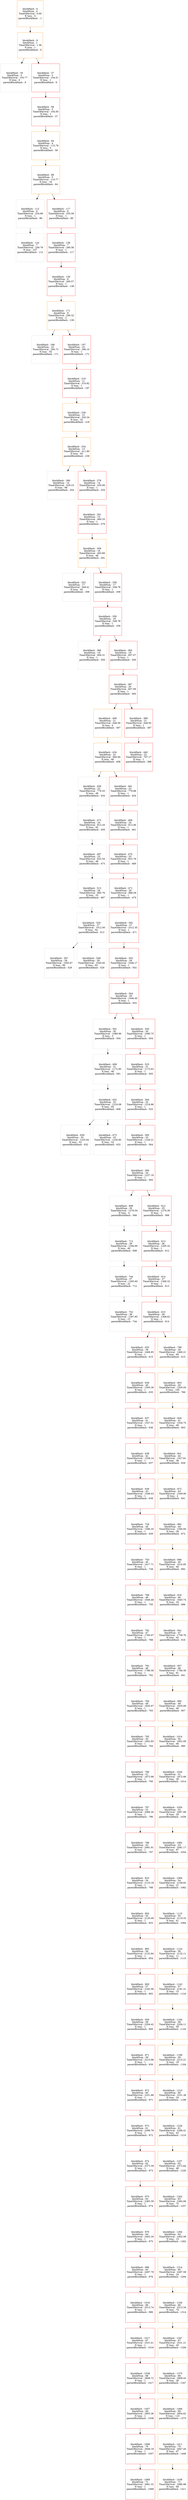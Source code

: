 strict digraph  {
"blockHash - 0\nblockNum - 0\nTimeOfArrival - 0.00\nN txns - 0\nparentBlockHash - -1" [color=darkorange, shape=square];
"blockHash - 9\nblockNum - 1\nTimeOfArrival - 1.36\nN txns - 1\nparentBlockHash - 0" [color=darkorange, shape=square];
"blockHash - 35\nblockNum - 2\nTimeOfArrival - 103.77\nN txns - 6\nparentBlockHash - 9" [color=lightgray, shape=square];
"blockHash - 37\nblockNum - 2\nTimeOfArrival - 104.51\nN txns - 1\nparentBlockHash - 9" [color=red, shape=square];
"blockHash - 58\nblockNum - 3\nTimeOfArrival - 104.50\nN txns - 1\nparentBlockHash - 37" [color=red, shape=square];
"blockHash - 64\nblockNum - 4\nTimeOfArrival - 115.78\nN txns - 5\nparentBlockHash - 58" [color=darkorange, shape=square];
"blockHash - 89\nblockNum - 5\nTimeOfArrival - 119.77\nN txns - 19\nparentBlockHash - 64" [color=darkorange, shape=square];
"blockHash - 112\nblockNum - 6\nTimeOfArrival - 254.86\nN txns - 1\nparentBlockHash - 89" [color=lightgray, shape=square];
"blockHash - 117\nblockNum - 6\nTimeOfArrival - 255.59\nN txns - 1\nparentBlockHash - 89" [color=red, shape=square];
"blockHash - 124\nblockNum - 7\nTimeOfArrival - 259.79\nN txns - 237\nparentBlockHash - 112" [color=lightgray, shape=square];
"blockHash - 138\nblockNum - 7\nTimeOfArrival - 260.56\nN txns - 1\nparentBlockHash - 117" [color=red, shape=square];
"blockHash - 139\nblockNum - 8\nTimeOfArrival - 260.57\nN txns - 1\nparentBlockHash - 138" [color=red, shape=square];
"blockHash - 171\nblockNum - 9\nTimeOfArrival - 290.32\nN txns - 2\nparentBlockHash - 139" [color=darkorange, shape=square];
"blockHash - 186\nblockNum - 10\nTimeOfArrival - 295.72\nN txns - 55\nparentBlockHash - 171" [color=lightgray, shape=square];
"blockHash - 197\nblockNum - 10\nTimeOfArrival - 296.10\nN txns - 1\nparentBlockHash - 171" [color=red, shape=square];
"blockHash - 219\nblockNum - 11\nTimeOfArrival - 310.82\nN txns - 1\nparentBlockHash - 197" [color=red, shape=square];
"blockHash - 239\nblockNum - 12\nTimeOfArrival - 343.24\nN txns - 32\nparentBlockHash - 219" [color=darkorange, shape=square];
"blockHash - 254\nblockNum - 13\nTimeOfArrival - 411.80\nN txns - 50\nparentBlockHash - 239" [color=darkorange, shape=square];
"blockHash - 280\nblockNum - 14\nTimeOfArrival - 429.23\nN txns - 96\nparentBlockHash - 254" [color=lightgray, shape=square];
"blockHash - 278\nblockNum - 14\nTimeOfArrival - 430.06\nN txns - 1\nparentBlockHash - 254" [color=red, shape=square];
"blockHash - 291\nblockNum - 15\nTimeOfArrival - 460.33\nN txns - 1\nparentBlockHash - 278" [color=red, shape=square];
"blockHash - 309\nblockNum - 16\nTimeOfArrival - 493.89\nN txns - 48\nparentBlockHash - 291" [color=darkorange, shape=square];
"blockHash - 323\nblockNum - 17\nTimeOfArrival - 549.41\nN txns - 45\nparentBlockHash - 309" [color=lightgray, shape=square];
"blockHash - 339\nblockNum - 17\nTimeOfArrival - 549.76\nN txns - 1\nparentBlockHash - 309" [color=red, shape=square];
"blockHash - 359\nblockNum - 18\nTimeOfArrival - 549.78\nN txns - 1\nparentBlockHash - 339" [color=red, shape=square];
"blockHash - 366\nblockNum - 19\nTimeOfArrival - 606.31\nN txns - 1\nparentBlockHash - 359" [color=lightgray, shape=square];
"blockHash - 360\nblockNum - 19\nTimeOfArrival - 607.07\nN txns - 1\nparentBlockHash - 359" [color=red, shape=square];
"blockHash - 387\nblockNum - 20\nTimeOfArrival - 607.09\nN txns - 1\nparentBlockHash - 360" [color=red, shape=square];
"blockHash - 408\nblockNum - 21\nTimeOfArrival - 648.56\nN txns - 4\nparentBlockHash - 387" [color=darkorange, shape=square];
"blockHash - 388\nblockNum - 21\nTimeOfArrival - 648.92\nN txns - 1\nparentBlockHash - 387" [color=red, shape=square];
"blockHash - 434\nblockNum - 22\nTimeOfArrival - 694.94\nN txns - 46\nparentBlockHash - 408" [color=darkorange, shape=square];
"blockHash - 440\nblockNum - 22\nTimeOfArrival - 707.17\nN txns - 1\nparentBlockHash - 388" [color=red, shape=square];
"blockHash - 459\nblockNum - 23\nTimeOfArrival - 779.55\nN txns - 49\nparentBlockHash - 434" [color=lightgray, shape=square];
"blockHash - 461\nblockNum - 23\nTimeOfArrival - 779.88\nN txns - 1\nparentBlockHash - 434" [color=red, shape=square];
"blockHash - 473\nblockNum - 24\nTimeOfArrival - 813.20\nN txns - 92\nparentBlockHash - 459" [color=lightgray, shape=square];
"blockHash - 469\nblockNum - 24\nTimeOfArrival - 813.46\nN txns - 1\nparentBlockHash - 461" [color=red, shape=square];
"blockHash - 497\nblockNum - 25\nTimeOfArrival - 832.54\nN txns - 48\nparentBlockHash - 473" [color=lightgray, shape=square];
"blockHash - 470\nblockNum - 25\nTimeOfArrival - 832.78\nN txns - 1\nparentBlockHash - 469" [color=red, shape=square];
"blockHash - 513\nblockNum - 26\nTimeOfArrival - 885.76\nN txns - 33\nparentBlockHash - 497" [color=lightgray, shape=square];
"blockHash - 471\nblockNum - 26\nTimeOfArrival - 886.09\nN txns - 1\nparentBlockHash - 470" [color=red, shape=square];
"blockHash - 529\nblockNum - 27\nTimeOfArrival - 1012.00\nN txns - 54\nparentBlockHash - 513" [color=lightgray, shape=square];
"blockHash - 502\nblockNum - 27\nTimeOfArrival - 1012.35\nN txns - 1\nparentBlockHash - 471" [color=red, shape=square];
"blockHash - 567\nblockNum - 28\nTimeOfArrival - 1045.67\nN txns - 80\nparentBlockHash - 529" [color=lightgray, shape=square];
"blockHash - 548\nblockNum - 28\nTimeOfArrival - 1045.82\nN txns - 93\nparentBlockHash - 529" [color=lightgray, shape=square];
"blockHash - 503\nblockNum - 28\nTimeOfArrival - 1046.17\nN txns - 1\nparentBlockHash - 502" [color=red, shape=square];
"blockHash - 504\nblockNum - 29\nTimeOfArrival - 1046.40\nN txns - 1\nparentBlockHash - 503" [color=red, shape=square];
"blockHash - 591\nblockNum - 30\nTimeOfArrival - 1089.99\nN txns - 3\nparentBlockHash - 504" [color=lightgray, shape=square];
"blockHash - 505\nblockNum - 30\nTimeOfArrival - 1090.75\nN txns - 1\nparentBlockHash - 504" [color=red, shape=square];
"blockHash - 608\nblockNum - 31\nTimeOfArrival - 1172.85\nN txns - 46\nparentBlockHash - 591" [color=lightgray, shape=square];
"blockHash - 525\nblockNum - 31\nTimeOfArrival - 1173.63\nN txns - 1\nparentBlockHash - 505" [color=red, shape=square];
"blockHash - 632\nblockNum - 32\nTimeOfArrival - 1216.08\nN txns - 65\nparentBlockHash - 608" [color=lightgray, shape=square];
"blockHash - 564\nblockNum - 32\nTimeOfArrival - 1216.86\nN txns - 1\nparentBlockHash - 525" [color=red, shape=square];
"blockHash - 659\nblockNum - 33\nTimeOfArrival - 1225.94\nN txns - 53\nparentBlockHash - 632" [color=lightgray, shape=square];
"blockHash - 673\nblockNum - 33\nTimeOfArrival - 1226.85\nN txns - 52\nparentBlockHash - 632" [color=lightgray, shape=square];
"blockHash - 565\nblockNum - 33\nTimeOfArrival - 1226.21\nN txns - 1\nparentBlockHash - 564" [color=red, shape=square];
"blockHash - 566\nblockNum - 34\nTimeOfArrival - 1227.18\nN txns - 1\nparentBlockHash - 565" [color=red, shape=square];
"blockHash - 698\nblockNum - 35\nTimeOfArrival - 1276.04\nN txns - 4\nparentBlockHash - 566" [color=lightgray, shape=square];
"blockHash - 612\nblockNum - 35\nTimeOfArrival - 1276.39\nN txns - 1\nparentBlockHash - 566" [color=red, shape=square];
"blockHash - 712\nblockNum - 36\nTimeOfArrival - 1294.90\nN txns - 40\nparentBlockHash - 698" [color=lightgray, shape=square];
"blockHash - 613\nblockNum - 36\nTimeOfArrival - 1295.32\nN txns - 1\nparentBlockHash - 612" [color=red, shape=square];
"blockHash - 744\nblockNum - 37\nTimeOfArrival - 1305.60\nN txns - 22\nparentBlockHash - 712" [color=lightgray, shape=square];
"blockHash - 614\nblockNum - 37\nTimeOfArrival - 1306.32\nN txns - 1\nparentBlockHash - 613" [color=red, shape=square];
"blockHash - 752\nblockNum - 38\nTimeOfArrival - 1367.85\nN txns - 15\nparentBlockHash - 744" [color=lightgray, shape=square];
"blockHash - 615\nblockNum - 38\nTimeOfArrival - 1368.62\nN txns - 1\nparentBlockHash - 614" [color=red, shape=square];
"blockHash - 635\nblockNum - 39\nTimeOfArrival - 1468.85\nN txns - 1\nparentBlockHash - 615" [color=red, shape=square];
"blockHash - 789\nblockNum - 39\nTimeOfArrival - 1469.21\nN txns - 60\nparentBlockHash - 615" [color=darkorange, shape=square];
"blockHash - 636\nblockNum - 40\nTimeOfArrival - 1505.39\nN txns - 1\nparentBlockHash - 635" [color=red, shape=square];
"blockHash - 803\nblockNum - 40\nTimeOfArrival - 1505.05\nN txns - 105\nparentBlockHash - 789" [color=darkorange, shape=square];
"blockHash - 637\nblockNum - 41\nTimeOfArrival - 1527.51\nN txns - 1\nparentBlockHash - 636" [color=red, shape=square];
"blockHash - 828\nblockNum - 41\nTimeOfArrival - 1526.75\nN txns - 49\nparentBlockHash - 803" [color=darkorange, shape=square];
"blockHash - 638\nblockNum - 42\nTimeOfArrival - 1528.14\nN txns - 1\nparentBlockHash - 637" [color=red, shape=square];
"blockHash - 841\nblockNum - 42\nTimeOfArrival - 1527.81\nN txns - 36\nparentBlockHash - 828" [color=darkorange, shape=square];
"blockHash - 639\nblockNum - 43\nTimeOfArrival - 1549.43\nN txns - 1\nparentBlockHash - 638" [color=red, shape=square];
"blockHash - 872\nblockNum - 43\nTimeOfArrival - 1549.06\nN txns - 2\nparentBlockHash - 841" [color=darkorange, shape=square];
"blockHash - 728\nblockNum - 44\nTimeOfArrival - 1596.35\nN txns - 1\nparentBlockHash - 639" [color=red, shape=square];
"blockHash - 892\nblockNum - 44\nTimeOfArrival - 1595.60\nN txns - 28\nparentBlockHash - 872" [color=darkorange, shape=square];
"blockHash - 750\nblockNum - 45\nTimeOfArrival - 1617.71\nN txns - 1\nparentBlockHash - 728" [color=red, shape=square];
"blockHash - 896\nblockNum - 45\nTimeOfArrival - 1616.95\nN txns - 46\nparentBlockHash - 892" [color=darkorange, shape=square];
"blockHash - 788\nblockNum - 46\nTimeOfArrival - 1646.48\nN txns - 1\nparentBlockHash - 750" [color=red, shape=square];
"blockHash - 916\nblockNum - 46\nTimeOfArrival - 1645.74\nN txns - 24\nparentBlockHash - 896" [color=darkorange, shape=square];
"blockHash - 792\nblockNum - 47\nTimeOfArrival - 1760.07\nN txns - 1\nparentBlockHash - 788" [color=red, shape=square];
"blockHash - 941\nblockNum - 47\nTimeOfArrival - 1759.76\nN txns - 42\nparentBlockHash - 916" [color=darkorange, shape=square];
"blockHash - 793\nblockNum - 48\nTimeOfArrival - 1786.58\nN txns - 1\nparentBlockHash - 792" [color=red, shape=square];
"blockHash - 957\nblockNum - 48\nTimeOfArrival - 1786.39\nN txns - 81\nparentBlockHash - 941" [color=darkorange, shape=square];
"blockHash - 794\nblockNum - 49\nTimeOfArrival - 1835.97\nN txns - 1\nparentBlockHash - 793" [color=red, shape=square];
"blockHash - 985\nblockNum - 49\nTimeOfArrival - 1835.69\nN txns - 40\nparentBlockHash - 957" [color=darkorange, shape=square];
"blockHash - 795\nblockNum - 50\nTimeOfArrival - 1852.85\nN txns - 1\nparentBlockHash - 794" [color=red, shape=square];
"blockHash - 1014\nblockNum - 50\nTimeOfArrival - 1852.09\nN txns - 46\nparentBlockHash - 985" [color=darkorange, shape=square];
"blockHash - 796\nblockNum - 51\nTimeOfArrival - 1872.98\nN txns - 1\nparentBlockHash - 795" [color=red, shape=square];
"blockHash - 1026\nblockNum - 51\nTimeOfArrival - 1872.66\nN txns - 29\nparentBlockHash - 1014" [color=darkorange, shape=square];
"blockHash - 797\nblockNum - 52\nTimeOfArrival - 2068.30\nN txns - 1\nparentBlockHash - 796" [color=red, shape=square];
"blockHash - 1054\nblockNum - 52\nTimeOfArrival - 2067.99\nN txns - 29\nparentBlockHash - 1026" [color=darkorange, shape=square];
"blockHash - 798\nblockNum - 53\nTimeOfArrival - 2081.91\nN txns - 1\nparentBlockHash - 797" [color=red, shape=square];
"blockHash - 1082\nblockNum - 53\nTimeOfArrival - 2081.17\nN txns - 97\nparentBlockHash - 1054" [color=darkorange, shape=square];
"blockHash - 833\nblockNum - 54\nTimeOfArrival - 2110.18\nN txns - 1\nparentBlockHash - 798" [color=red, shape=square];
"blockHash - 1094\nblockNum - 54\nTimeOfArrival - 2109.83\nN txns - 21\nparentBlockHash - 1082" [color=darkorange, shape=square];
"blockHash - 854\nblockNum - 55\nTimeOfArrival - 2120.09\nN txns - 1\nparentBlockHash - 833" [color=red, shape=square];
"blockHash - 1115\nblockNum - 55\nTimeOfArrival - 2119.33\nN txns - 41\nparentBlockHash - 1094" [color=darkorange, shape=square];
"blockHash - 893\nblockNum - 56\nTimeOfArrival - 2132.84\nN txns - 1\nparentBlockHash - 854" [color=red, shape=square];
"blockHash - 1124\nblockNum - 56\nTimeOfArrival - 2132.11\nN txns - 11\nparentBlockHash - 1115" [color=darkorange, shape=square];
"blockHash - 900\nblockNum - 57\nTimeOfArrival - 2182.06\nN txns - 1\nparentBlockHash - 893" [color=red, shape=square];
"blockHash - 1143\nblockNum - 57\nTimeOfArrival - 2181.31\nN txns - 15\nparentBlockHash - 1124" [color=darkorange, shape=square];
"blockHash - 939\nblockNum - 58\nTimeOfArrival - 2204.42\nN txns - 1\nparentBlockHash - 900" [color=red, shape=square];
"blockHash - 1164\nblockNum - 58\nTimeOfArrival - 2204.11\nN txns - 59\nparentBlockHash - 1143" [color=darkorange, shape=square];
"blockHash - 971\nblockNum - 59\nTimeOfArrival - 2215.98\nN txns - 1\nparentBlockHash - 939" [color=red, shape=square];
"blockHash - 1199\nblockNum - 59\nTimeOfArrival - 2215.21\nN txns - 19\nparentBlockHash - 1164" [color=darkorange, shape=square];
"blockHash - 972\nblockNum - 60\nTimeOfArrival - 2251.88\nN txns - 1\nparentBlockHash - 971" [color=red, shape=square];
"blockHash - 1210\nblockNum - 60\nTimeOfArrival - 2251.38\nN txns - 24\nparentBlockHash - 1199" [color=darkorange, shape=square];
"blockHash - 973\nblockNum - 61\nTimeOfArrival - 2296.78\nN txns - 1\nparentBlockHash - 972" [color=red, shape=square];
"blockHash - 1226\nblockNum - 61\nTimeOfArrival - 2296.41\nN txns - 43\nparentBlockHash - 1210" [color=darkorange, shape=square];
"blockHash - 974\nblockNum - 62\nTimeOfArrival - 2373.39\nN txns - 1\nparentBlockHash - 973" [color=red, shape=square];
"blockHash - 1257\nblockNum - 62\nTimeOfArrival - 2372.64\nN txns - 48\nparentBlockHash - 1226" [color=darkorange, shape=square];
"blockHash - 975\nblockNum - 63\nTimeOfArrival - 2383.39\nN txns - 1\nparentBlockHash - 974" [color=red, shape=square];
"blockHash - 1262\nblockNum - 63\nTimeOfArrival - 2382.66\nN txns - 72\nparentBlockHash - 1257" [color=darkorange, shape=square];
"blockHash - 976\nblockNum - 64\nTimeOfArrival - 2402.29\nN txns - 1\nparentBlockHash - 975" [color=red, shape=square];
"blockHash - 1294\nblockNum - 64\nTimeOfArrival - 2402.08\nN txns - 15\nparentBlockHash - 1262" [color=darkorange, shape=square];
"blockHash - 996\nblockNum - 65\nTimeOfArrival - 2497.79\nN txns - 1\nparentBlockHash - 976" [color=red, shape=square];
"blockHash - 1314\nblockNum - 65\nTimeOfArrival - 2497.58\nN txns - 24\nparentBlockHash - 1294" [color=darkorange, shape=square];
"blockHash - 1016\nblockNum - 66\nTimeOfArrival - 2513.74\nN txns - 1\nparentBlockHash - 996" [color=red, shape=square];
"blockHash - 1326\nblockNum - 66\nTimeOfArrival - 2513.34\nN txns - 74\nparentBlockHash - 1314" [color=darkorange, shape=square];
"blockHash - 1017\nblockNum - 67\nTimeOfArrival - 2531.61\nN txns - 1\nparentBlockHash - 1016" [color=red, shape=square];
"blockHash - 1347\nblockNum - 67\nTimeOfArrival - 2531.21\nN txns - 20\nparentBlockHash - 1326" [color=darkorange, shape=square];
"blockHash - 1038\nblockNum - 68\nTimeOfArrival - 2809.72\nN txns - 1\nparentBlockHash - 1017" [color=red, shape=square];
"blockHash - 1375\nblockNum - 68\nTimeOfArrival - 2809.43\nN txns - 26\nparentBlockHash - 1347" [color=darkorange, shape=square];
"blockHash - 1057\nblockNum - 69\nTimeOfArrival - 2855.36\nN txns - 1\nparentBlockHash - 1038" [color=red, shape=square];
"blockHash - 1406\nblockNum - 69\nTimeOfArrival - 2854.62\nN txns - 110\nparentBlockHash - 1375" [color=darkorange, shape=square];
"blockHash - 1068\nblockNum - 70\nTimeOfArrival - 2948.18\nN txns - 1\nparentBlockHash - 1057" [color=red, shape=square];
"blockHash - 1411\nblockNum - 70\nTimeOfArrival - 2947.45\nN txns - 47\nparentBlockHash - 1406" [color=darkorange, shape=square];
"blockHash - 1069\nblockNum - 71\nTimeOfArrival - 2981.32\nN txns - 1\nparentBlockHash - 1068" [color=red, shape=square];
"blockHash - 1438\nblockNum - 71\nTimeOfArrival - 2980.98\nN txns - 68\nparentBlockHash - 1411" [color=darkorange, shape=square];
"blockHash - 0\nblockNum - 0\nTimeOfArrival - 0.00\nN txns - 0\nparentBlockHash - -1" -> "blockHash - 9\nblockNum - 1\nTimeOfArrival - 1.36\nN txns - 1\nparentBlockHash - 0";
"blockHash - 9\nblockNum - 1\nTimeOfArrival - 1.36\nN txns - 1\nparentBlockHash - 0" -> "blockHash - 35\nblockNum - 2\nTimeOfArrival - 103.77\nN txns - 6\nparentBlockHash - 9";
"blockHash - 9\nblockNum - 1\nTimeOfArrival - 1.36\nN txns - 1\nparentBlockHash - 0" -> "blockHash - 37\nblockNum - 2\nTimeOfArrival - 104.51\nN txns - 1\nparentBlockHash - 9";
"blockHash - 37\nblockNum - 2\nTimeOfArrival - 104.51\nN txns - 1\nparentBlockHash - 9" -> "blockHash - 58\nblockNum - 3\nTimeOfArrival - 104.50\nN txns - 1\nparentBlockHash - 37";
"blockHash - 58\nblockNum - 3\nTimeOfArrival - 104.50\nN txns - 1\nparentBlockHash - 37" -> "blockHash - 64\nblockNum - 4\nTimeOfArrival - 115.78\nN txns - 5\nparentBlockHash - 58";
"blockHash - 64\nblockNum - 4\nTimeOfArrival - 115.78\nN txns - 5\nparentBlockHash - 58" -> "blockHash - 89\nblockNum - 5\nTimeOfArrival - 119.77\nN txns - 19\nparentBlockHash - 64";
"blockHash - 89\nblockNum - 5\nTimeOfArrival - 119.77\nN txns - 19\nparentBlockHash - 64" -> "blockHash - 112\nblockNum - 6\nTimeOfArrival - 254.86\nN txns - 1\nparentBlockHash - 89";
"blockHash - 89\nblockNum - 5\nTimeOfArrival - 119.77\nN txns - 19\nparentBlockHash - 64" -> "blockHash - 117\nblockNum - 6\nTimeOfArrival - 255.59\nN txns - 1\nparentBlockHash - 89";
"blockHash - 112\nblockNum - 6\nTimeOfArrival - 254.86\nN txns - 1\nparentBlockHash - 89" -> "blockHash - 124\nblockNum - 7\nTimeOfArrival - 259.79\nN txns - 237\nparentBlockHash - 112";
"blockHash - 117\nblockNum - 6\nTimeOfArrival - 255.59\nN txns - 1\nparentBlockHash - 89" -> "blockHash - 138\nblockNum - 7\nTimeOfArrival - 260.56\nN txns - 1\nparentBlockHash - 117";
"blockHash - 138\nblockNum - 7\nTimeOfArrival - 260.56\nN txns - 1\nparentBlockHash - 117" -> "blockHash - 139\nblockNum - 8\nTimeOfArrival - 260.57\nN txns - 1\nparentBlockHash - 138";
"blockHash - 139\nblockNum - 8\nTimeOfArrival - 260.57\nN txns - 1\nparentBlockHash - 138" -> "blockHash - 171\nblockNum - 9\nTimeOfArrival - 290.32\nN txns - 2\nparentBlockHash - 139";
"blockHash - 171\nblockNum - 9\nTimeOfArrival - 290.32\nN txns - 2\nparentBlockHash - 139" -> "blockHash - 186\nblockNum - 10\nTimeOfArrival - 295.72\nN txns - 55\nparentBlockHash - 171";
"blockHash - 171\nblockNum - 9\nTimeOfArrival - 290.32\nN txns - 2\nparentBlockHash - 139" -> "blockHash - 197\nblockNum - 10\nTimeOfArrival - 296.10\nN txns - 1\nparentBlockHash - 171";
"blockHash - 197\nblockNum - 10\nTimeOfArrival - 296.10\nN txns - 1\nparentBlockHash - 171" -> "blockHash - 219\nblockNum - 11\nTimeOfArrival - 310.82\nN txns - 1\nparentBlockHash - 197";
"blockHash - 219\nblockNum - 11\nTimeOfArrival - 310.82\nN txns - 1\nparentBlockHash - 197" -> "blockHash - 239\nblockNum - 12\nTimeOfArrival - 343.24\nN txns - 32\nparentBlockHash - 219";
"blockHash - 239\nblockNum - 12\nTimeOfArrival - 343.24\nN txns - 32\nparentBlockHash - 219" -> "blockHash - 254\nblockNum - 13\nTimeOfArrival - 411.80\nN txns - 50\nparentBlockHash - 239";
"blockHash - 254\nblockNum - 13\nTimeOfArrival - 411.80\nN txns - 50\nparentBlockHash - 239" -> "blockHash - 280\nblockNum - 14\nTimeOfArrival - 429.23\nN txns - 96\nparentBlockHash - 254";
"blockHash - 254\nblockNum - 13\nTimeOfArrival - 411.80\nN txns - 50\nparentBlockHash - 239" -> "blockHash - 278\nblockNum - 14\nTimeOfArrival - 430.06\nN txns - 1\nparentBlockHash - 254";
"blockHash - 278\nblockNum - 14\nTimeOfArrival - 430.06\nN txns - 1\nparentBlockHash - 254" -> "blockHash - 291\nblockNum - 15\nTimeOfArrival - 460.33\nN txns - 1\nparentBlockHash - 278";
"blockHash - 291\nblockNum - 15\nTimeOfArrival - 460.33\nN txns - 1\nparentBlockHash - 278" -> "blockHash - 309\nblockNum - 16\nTimeOfArrival - 493.89\nN txns - 48\nparentBlockHash - 291";
"blockHash - 309\nblockNum - 16\nTimeOfArrival - 493.89\nN txns - 48\nparentBlockHash - 291" -> "blockHash - 323\nblockNum - 17\nTimeOfArrival - 549.41\nN txns - 45\nparentBlockHash - 309";
"blockHash - 309\nblockNum - 16\nTimeOfArrival - 493.89\nN txns - 48\nparentBlockHash - 291" -> "blockHash - 339\nblockNum - 17\nTimeOfArrival - 549.76\nN txns - 1\nparentBlockHash - 309";
"blockHash - 339\nblockNum - 17\nTimeOfArrival - 549.76\nN txns - 1\nparentBlockHash - 309" -> "blockHash - 359\nblockNum - 18\nTimeOfArrival - 549.78\nN txns - 1\nparentBlockHash - 339";
"blockHash - 359\nblockNum - 18\nTimeOfArrival - 549.78\nN txns - 1\nparentBlockHash - 339" -> "blockHash - 366\nblockNum - 19\nTimeOfArrival - 606.31\nN txns - 1\nparentBlockHash - 359";
"blockHash - 359\nblockNum - 18\nTimeOfArrival - 549.78\nN txns - 1\nparentBlockHash - 339" -> "blockHash - 360\nblockNum - 19\nTimeOfArrival - 607.07\nN txns - 1\nparentBlockHash - 359";
"blockHash - 360\nblockNum - 19\nTimeOfArrival - 607.07\nN txns - 1\nparentBlockHash - 359" -> "blockHash - 387\nblockNum - 20\nTimeOfArrival - 607.09\nN txns - 1\nparentBlockHash - 360";
"blockHash - 387\nblockNum - 20\nTimeOfArrival - 607.09\nN txns - 1\nparentBlockHash - 360" -> "blockHash - 408\nblockNum - 21\nTimeOfArrival - 648.56\nN txns - 4\nparentBlockHash - 387";
"blockHash - 387\nblockNum - 20\nTimeOfArrival - 607.09\nN txns - 1\nparentBlockHash - 360" -> "blockHash - 388\nblockNum - 21\nTimeOfArrival - 648.92\nN txns - 1\nparentBlockHash - 387";
"blockHash - 408\nblockNum - 21\nTimeOfArrival - 648.56\nN txns - 4\nparentBlockHash - 387" -> "blockHash - 434\nblockNum - 22\nTimeOfArrival - 694.94\nN txns - 46\nparentBlockHash - 408";
"blockHash - 388\nblockNum - 21\nTimeOfArrival - 648.92\nN txns - 1\nparentBlockHash - 387" -> "blockHash - 440\nblockNum - 22\nTimeOfArrival - 707.17\nN txns - 1\nparentBlockHash - 388";
"blockHash - 434\nblockNum - 22\nTimeOfArrival - 694.94\nN txns - 46\nparentBlockHash - 408" -> "blockHash - 459\nblockNum - 23\nTimeOfArrival - 779.55\nN txns - 49\nparentBlockHash - 434";
"blockHash - 434\nblockNum - 22\nTimeOfArrival - 694.94\nN txns - 46\nparentBlockHash - 408" -> "blockHash - 461\nblockNum - 23\nTimeOfArrival - 779.88\nN txns - 1\nparentBlockHash - 434";
"blockHash - 459\nblockNum - 23\nTimeOfArrival - 779.55\nN txns - 49\nparentBlockHash - 434" -> "blockHash - 473\nblockNum - 24\nTimeOfArrival - 813.20\nN txns - 92\nparentBlockHash - 459";
"blockHash - 461\nblockNum - 23\nTimeOfArrival - 779.88\nN txns - 1\nparentBlockHash - 434" -> "blockHash - 469\nblockNum - 24\nTimeOfArrival - 813.46\nN txns - 1\nparentBlockHash - 461";
"blockHash - 473\nblockNum - 24\nTimeOfArrival - 813.20\nN txns - 92\nparentBlockHash - 459" -> "blockHash - 497\nblockNum - 25\nTimeOfArrival - 832.54\nN txns - 48\nparentBlockHash - 473";
"blockHash - 469\nblockNum - 24\nTimeOfArrival - 813.46\nN txns - 1\nparentBlockHash - 461" -> "blockHash - 470\nblockNum - 25\nTimeOfArrival - 832.78\nN txns - 1\nparentBlockHash - 469";
"blockHash - 497\nblockNum - 25\nTimeOfArrival - 832.54\nN txns - 48\nparentBlockHash - 473" -> "blockHash - 513\nblockNum - 26\nTimeOfArrival - 885.76\nN txns - 33\nparentBlockHash - 497";
"blockHash - 470\nblockNum - 25\nTimeOfArrival - 832.78\nN txns - 1\nparentBlockHash - 469" -> "blockHash - 471\nblockNum - 26\nTimeOfArrival - 886.09\nN txns - 1\nparentBlockHash - 470";
"blockHash - 513\nblockNum - 26\nTimeOfArrival - 885.76\nN txns - 33\nparentBlockHash - 497" -> "blockHash - 529\nblockNum - 27\nTimeOfArrival - 1012.00\nN txns - 54\nparentBlockHash - 513";
"blockHash - 471\nblockNum - 26\nTimeOfArrival - 886.09\nN txns - 1\nparentBlockHash - 470" -> "blockHash - 502\nblockNum - 27\nTimeOfArrival - 1012.35\nN txns - 1\nparentBlockHash - 471";
"blockHash - 529\nblockNum - 27\nTimeOfArrival - 1012.00\nN txns - 54\nparentBlockHash - 513" -> "blockHash - 567\nblockNum - 28\nTimeOfArrival - 1045.67\nN txns - 80\nparentBlockHash - 529";
"blockHash - 529\nblockNum - 27\nTimeOfArrival - 1012.00\nN txns - 54\nparentBlockHash - 513" -> "blockHash - 548\nblockNum - 28\nTimeOfArrival - 1045.82\nN txns - 93\nparentBlockHash - 529";
"blockHash - 502\nblockNum - 27\nTimeOfArrival - 1012.35\nN txns - 1\nparentBlockHash - 471" -> "blockHash - 503\nblockNum - 28\nTimeOfArrival - 1046.17\nN txns - 1\nparentBlockHash - 502";
"blockHash - 503\nblockNum - 28\nTimeOfArrival - 1046.17\nN txns - 1\nparentBlockHash - 502" -> "blockHash - 504\nblockNum - 29\nTimeOfArrival - 1046.40\nN txns - 1\nparentBlockHash - 503";
"blockHash - 504\nblockNum - 29\nTimeOfArrival - 1046.40\nN txns - 1\nparentBlockHash - 503" -> "blockHash - 591\nblockNum - 30\nTimeOfArrival - 1089.99\nN txns - 3\nparentBlockHash - 504";
"blockHash - 504\nblockNum - 29\nTimeOfArrival - 1046.40\nN txns - 1\nparentBlockHash - 503" -> "blockHash - 505\nblockNum - 30\nTimeOfArrival - 1090.75\nN txns - 1\nparentBlockHash - 504";
"blockHash - 591\nblockNum - 30\nTimeOfArrival - 1089.99\nN txns - 3\nparentBlockHash - 504" -> "blockHash - 608\nblockNum - 31\nTimeOfArrival - 1172.85\nN txns - 46\nparentBlockHash - 591";
"blockHash - 505\nblockNum - 30\nTimeOfArrival - 1090.75\nN txns - 1\nparentBlockHash - 504" -> "blockHash - 525\nblockNum - 31\nTimeOfArrival - 1173.63\nN txns - 1\nparentBlockHash - 505";
"blockHash - 608\nblockNum - 31\nTimeOfArrival - 1172.85\nN txns - 46\nparentBlockHash - 591" -> "blockHash - 632\nblockNum - 32\nTimeOfArrival - 1216.08\nN txns - 65\nparentBlockHash - 608";
"blockHash - 525\nblockNum - 31\nTimeOfArrival - 1173.63\nN txns - 1\nparentBlockHash - 505" -> "blockHash - 564\nblockNum - 32\nTimeOfArrival - 1216.86\nN txns - 1\nparentBlockHash - 525";
"blockHash - 632\nblockNum - 32\nTimeOfArrival - 1216.08\nN txns - 65\nparentBlockHash - 608" -> "blockHash - 659\nblockNum - 33\nTimeOfArrival - 1225.94\nN txns - 53\nparentBlockHash - 632";
"blockHash - 632\nblockNum - 32\nTimeOfArrival - 1216.08\nN txns - 65\nparentBlockHash - 608" -> "blockHash - 673\nblockNum - 33\nTimeOfArrival - 1226.85\nN txns - 52\nparentBlockHash - 632";
"blockHash - 564\nblockNum - 32\nTimeOfArrival - 1216.86\nN txns - 1\nparentBlockHash - 525" -> "blockHash - 565\nblockNum - 33\nTimeOfArrival - 1226.21\nN txns - 1\nparentBlockHash - 564";
"blockHash - 565\nblockNum - 33\nTimeOfArrival - 1226.21\nN txns - 1\nparentBlockHash - 564" -> "blockHash - 566\nblockNum - 34\nTimeOfArrival - 1227.18\nN txns - 1\nparentBlockHash - 565";
"blockHash - 566\nblockNum - 34\nTimeOfArrival - 1227.18\nN txns - 1\nparentBlockHash - 565" -> "blockHash - 698\nblockNum - 35\nTimeOfArrival - 1276.04\nN txns - 4\nparentBlockHash - 566";
"blockHash - 566\nblockNum - 34\nTimeOfArrival - 1227.18\nN txns - 1\nparentBlockHash - 565" -> "blockHash - 612\nblockNum - 35\nTimeOfArrival - 1276.39\nN txns - 1\nparentBlockHash - 566";
"blockHash - 698\nblockNum - 35\nTimeOfArrival - 1276.04\nN txns - 4\nparentBlockHash - 566" -> "blockHash - 712\nblockNum - 36\nTimeOfArrival - 1294.90\nN txns - 40\nparentBlockHash - 698";
"blockHash - 612\nblockNum - 35\nTimeOfArrival - 1276.39\nN txns - 1\nparentBlockHash - 566" -> "blockHash - 613\nblockNum - 36\nTimeOfArrival - 1295.32\nN txns - 1\nparentBlockHash - 612";
"blockHash - 712\nblockNum - 36\nTimeOfArrival - 1294.90\nN txns - 40\nparentBlockHash - 698" -> "blockHash - 744\nblockNum - 37\nTimeOfArrival - 1305.60\nN txns - 22\nparentBlockHash - 712";
"blockHash - 613\nblockNum - 36\nTimeOfArrival - 1295.32\nN txns - 1\nparentBlockHash - 612" -> "blockHash - 614\nblockNum - 37\nTimeOfArrival - 1306.32\nN txns - 1\nparentBlockHash - 613";
"blockHash - 744\nblockNum - 37\nTimeOfArrival - 1305.60\nN txns - 22\nparentBlockHash - 712" -> "blockHash - 752\nblockNum - 38\nTimeOfArrival - 1367.85\nN txns - 15\nparentBlockHash - 744";
"blockHash - 614\nblockNum - 37\nTimeOfArrival - 1306.32\nN txns - 1\nparentBlockHash - 613" -> "blockHash - 615\nblockNum - 38\nTimeOfArrival - 1368.62\nN txns - 1\nparentBlockHash - 614";
"blockHash - 615\nblockNum - 38\nTimeOfArrival - 1368.62\nN txns - 1\nparentBlockHash - 614" -> "blockHash - 635\nblockNum - 39\nTimeOfArrival - 1468.85\nN txns - 1\nparentBlockHash - 615";
"blockHash - 615\nblockNum - 38\nTimeOfArrival - 1368.62\nN txns - 1\nparentBlockHash - 614" -> "blockHash - 789\nblockNum - 39\nTimeOfArrival - 1469.21\nN txns - 60\nparentBlockHash - 615";
"blockHash - 635\nblockNum - 39\nTimeOfArrival - 1468.85\nN txns - 1\nparentBlockHash - 615" -> "blockHash - 636\nblockNum - 40\nTimeOfArrival - 1505.39\nN txns - 1\nparentBlockHash - 635";
"blockHash - 789\nblockNum - 39\nTimeOfArrival - 1469.21\nN txns - 60\nparentBlockHash - 615" -> "blockHash - 803\nblockNum - 40\nTimeOfArrival - 1505.05\nN txns - 105\nparentBlockHash - 789";
"blockHash - 636\nblockNum - 40\nTimeOfArrival - 1505.39\nN txns - 1\nparentBlockHash - 635" -> "blockHash - 637\nblockNum - 41\nTimeOfArrival - 1527.51\nN txns - 1\nparentBlockHash - 636";
"blockHash - 803\nblockNum - 40\nTimeOfArrival - 1505.05\nN txns - 105\nparentBlockHash - 789" -> "blockHash - 828\nblockNum - 41\nTimeOfArrival - 1526.75\nN txns - 49\nparentBlockHash - 803";
"blockHash - 637\nblockNum - 41\nTimeOfArrival - 1527.51\nN txns - 1\nparentBlockHash - 636" -> "blockHash - 638\nblockNum - 42\nTimeOfArrival - 1528.14\nN txns - 1\nparentBlockHash - 637";
"blockHash - 828\nblockNum - 41\nTimeOfArrival - 1526.75\nN txns - 49\nparentBlockHash - 803" -> "blockHash - 841\nblockNum - 42\nTimeOfArrival - 1527.81\nN txns - 36\nparentBlockHash - 828";
"blockHash - 638\nblockNum - 42\nTimeOfArrival - 1528.14\nN txns - 1\nparentBlockHash - 637" -> "blockHash - 639\nblockNum - 43\nTimeOfArrival - 1549.43\nN txns - 1\nparentBlockHash - 638";
"blockHash - 841\nblockNum - 42\nTimeOfArrival - 1527.81\nN txns - 36\nparentBlockHash - 828" -> "blockHash - 872\nblockNum - 43\nTimeOfArrival - 1549.06\nN txns - 2\nparentBlockHash - 841";
"blockHash - 639\nblockNum - 43\nTimeOfArrival - 1549.43\nN txns - 1\nparentBlockHash - 638" -> "blockHash - 728\nblockNum - 44\nTimeOfArrival - 1596.35\nN txns - 1\nparentBlockHash - 639";
"blockHash - 872\nblockNum - 43\nTimeOfArrival - 1549.06\nN txns - 2\nparentBlockHash - 841" -> "blockHash - 892\nblockNum - 44\nTimeOfArrival - 1595.60\nN txns - 28\nparentBlockHash - 872";
"blockHash - 728\nblockNum - 44\nTimeOfArrival - 1596.35\nN txns - 1\nparentBlockHash - 639" -> "blockHash - 750\nblockNum - 45\nTimeOfArrival - 1617.71\nN txns - 1\nparentBlockHash - 728";
"blockHash - 892\nblockNum - 44\nTimeOfArrival - 1595.60\nN txns - 28\nparentBlockHash - 872" -> "blockHash - 896\nblockNum - 45\nTimeOfArrival - 1616.95\nN txns - 46\nparentBlockHash - 892";
"blockHash - 750\nblockNum - 45\nTimeOfArrival - 1617.71\nN txns - 1\nparentBlockHash - 728" -> "blockHash - 788\nblockNum - 46\nTimeOfArrival - 1646.48\nN txns - 1\nparentBlockHash - 750";
"blockHash - 896\nblockNum - 45\nTimeOfArrival - 1616.95\nN txns - 46\nparentBlockHash - 892" -> "blockHash - 916\nblockNum - 46\nTimeOfArrival - 1645.74\nN txns - 24\nparentBlockHash - 896";
"blockHash - 788\nblockNum - 46\nTimeOfArrival - 1646.48\nN txns - 1\nparentBlockHash - 750" -> "blockHash - 792\nblockNum - 47\nTimeOfArrival - 1760.07\nN txns - 1\nparentBlockHash - 788";
"blockHash - 916\nblockNum - 46\nTimeOfArrival - 1645.74\nN txns - 24\nparentBlockHash - 896" -> "blockHash - 941\nblockNum - 47\nTimeOfArrival - 1759.76\nN txns - 42\nparentBlockHash - 916";
"blockHash - 792\nblockNum - 47\nTimeOfArrival - 1760.07\nN txns - 1\nparentBlockHash - 788" -> "blockHash - 793\nblockNum - 48\nTimeOfArrival - 1786.58\nN txns - 1\nparentBlockHash - 792";
"blockHash - 941\nblockNum - 47\nTimeOfArrival - 1759.76\nN txns - 42\nparentBlockHash - 916" -> "blockHash - 957\nblockNum - 48\nTimeOfArrival - 1786.39\nN txns - 81\nparentBlockHash - 941";
"blockHash - 793\nblockNum - 48\nTimeOfArrival - 1786.58\nN txns - 1\nparentBlockHash - 792" -> "blockHash - 794\nblockNum - 49\nTimeOfArrival - 1835.97\nN txns - 1\nparentBlockHash - 793";
"blockHash - 957\nblockNum - 48\nTimeOfArrival - 1786.39\nN txns - 81\nparentBlockHash - 941" -> "blockHash - 985\nblockNum - 49\nTimeOfArrival - 1835.69\nN txns - 40\nparentBlockHash - 957";
"blockHash - 794\nblockNum - 49\nTimeOfArrival - 1835.97\nN txns - 1\nparentBlockHash - 793" -> "blockHash - 795\nblockNum - 50\nTimeOfArrival - 1852.85\nN txns - 1\nparentBlockHash - 794";
"blockHash - 985\nblockNum - 49\nTimeOfArrival - 1835.69\nN txns - 40\nparentBlockHash - 957" -> "blockHash - 1014\nblockNum - 50\nTimeOfArrival - 1852.09\nN txns - 46\nparentBlockHash - 985";
"blockHash - 795\nblockNum - 50\nTimeOfArrival - 1852.85\nN txns - 1\nparentBlockHash - 794" -> "blockHash - 796\nblockNum - 51\nTimeOfArrival - 1872.98\nN txns - 1\nparentBlockHash - 795";
"blockHash - 1014\nblockNum - 50\nTimeOfArrival - 1852.09\nN txns - 46\nparentBlockHash - 985" -> "blockHash - 1026\nblockNum - 51\nTimeOfArrival - 1872.66\nN txns - 29\nparentBlockHash - 1014";
"blockHash - 796\nblockNum - 51\nTimeOfArrival - 1872.98\nN txns - 1\nparentBlockHash - 795" -> "blockHash - 797\nblockNum - 52\nTimeOfArrival - 2068.30\nN txns - 1\nparentBlockHash - 796";
"blockHash - 1026\nblockNum - 51\nTimeOfArrival - 1872.66\nN txns - 29\nparentBlockHash - 1014" -> "blockHash - 1054\nblockNum - 52\nTimeOfArrival - 2067.99\nN txns - 29\nparentBlockHash - 1026";
"blockHash - 797\nblockNum - 52\nTimeOfArrival - 2068.30\nN txns - 1\nparentBlockHash - 796" -> "blockHash - 798\nblockNum - 53\nTimeOfArrival - 2081.91\nN txns - 1\nparentBlockHash - 797";
"blockHash - 1054\nblockNum - 52\nTimeOfArrival - 2067.99\nN txns - 29\nparentBlockHash - 1026" -> "blockHash - 1082\nblockNum - 53\nTimeOfArrival - 2081.17\nN txns - 97\nparentBlockHash - 1054";
"blockHash - 798\nblockNum - 53\nTimeOfArrival - 2081.91\nN txns - 1\nparentBlockHash - 797" -> "blockHash - 833\nblockNum - 54\nTimeOfArrival - 2110.18\nN txns - 1\nparentBlockHash - 798";
"blockHash - 1082\nblockNum - 53\nTimeOfArrival - 2081.17\nN txns - 97\nparentBlockHash - 1054" -> "blockHash - 1094\nblockNum - 54\nTimeOfArrival - 2109.83\nN txns - 21\nparentBlockHash - 1082";
"blockHash - 833\nblockNum - 54\nTimeOfArrival - 2110.18\nN txns - 1\nparentBlockHash - 798" -> "blockHash - 854\nblockNum - 55\nTimeOfArrival - 2120.09\nN txns - 1\nparentBlockHash - 833";
"blockHash - 1094\nblockNum - 54\nTimeOfArrival - 2109.83\nN txns - 21\nparentBlockHash - 1082" -> "blockHash - 1115\nblockNum - 55\nTimeOfArrival - 2119.33\nN txns - 41\nparentBlockHash - 1094";
"blockHash - 854\nblockNum - 55\nTimeOfArrival - 2120.09\nN txns - 1\nparentBlockHash - 833" -> "blockHash - 893\nblockNum - 56\nTimeOfArrival - 2132.84\nN txns - 1\nparentBlockHash - 854";
"blockHash - 1115\nblockNum - 55\nTimeOfArrival - 2119.33\nN txns - 41\nparentBlockHash - 1094" -> "blockHash - 1124\nblockNum - 56\nTimeOfArrival - 2132.11\nN txns - 11\nparentBlockHash - 1115";
"blockHash - 893\nblockNum - 56\nTimeOfArrival - 2132.84\nN txns - 1\nparentBlockHash - 854" -> "blockHash - 900\nblockNum - 57\nTimeOfArrival - 2182.06\nN txns - 1\nparentBlockHash - 893";
"blockHash - 1124\nblockNum - 56\nTimeOfArrival - 2132.11\nN txns - 11\nparentBlockHash - 1115" -> "blockHash - 1143\nblockNum - 57\nTimeOfArrival - 2181.31\nN txns - 15\nparentBlockHash - 1124";
"blockHash - 900\nblockNum - 57\nTimeOfArrival - 2182.06\nN txns - 1\nparentBlockHash - 893" -> "blockHash - 939\nblockNum - 58\nTimeOfArrival - 2204.42\nN txns - 1\nparentBlockHash - 900";
"blockHash - 1143\nblockNum - 57\nTimeOfArrival - 2181.31\nN txns - 15\nparentBlockHash - 1124" -> "blockHash - 1164\nblockNum - 58\nTimeOfArrival - 2204.11\nN txns - 59\nparentBlockHash - 1143";
"blockHash - 939\nblockNum - 58\nTimeOfArrival - 2204.42\nN txns - 1\nparentBlockHash - 900" -> "blockHash - 971\nblockNum - 59\nTimeOfArrival - 2215.98\nN txns - 1\nparentBlockHash - 939";
"blockHash - 1164\nblockNum - 58\nTimeOfArrival - 2204.11\nN txns - 59\nparentBlockHash - 1143" -> "blockHash - 1199\nblockNum - 59\nTimeOfArrival - 2215.21\nN txns - 19\nparentBlockHash - 1164";
"blockHash - 971\nblockNum - 59\nTimeOfArrival - 2215.98\nN txns - 1\nparentBlockHash - 939" -> "blockHash - 972\nblockNum - 60\nTimeOfArrival - 2251.88\nN txns - 1\nparentBlockHash - 971";
"blockHash - 1199\nblockNum - 59\nTimeOfArrival - 2215.21\nN txns - 19\nparentBlockHash - 1164" -> "blockHash - 1210\nblockNum - 60\nTimeOfArrival - 2251.38\nN txns - 24\nparentBlockHash - 1199";
"blockHash - 972\nblockNum - 60\nTimeOfArrival - 2251.88\nN txns - 1\nparentBlockHash - 971" -> "blockHash - 973\nblockNum - 61\nTimeOfArrival - 2296.78\nN txns - 1\nparentBlockHash - 972";
"blockHash - 1210\nblockNum - 60\nTimeOfArrival - 2251.38\nN txns - 24\nparentBlockHash - 1199" -> "blockHash - 1226\nblockNum - 61\nTimeOfArrival - 2296.41\nN txns - 43\nparentBlockHash - 1210";
"blockHash - 973\nblockNum - 61\nTimeOfArrival - 2296.78\nN txns - 1\nparentBlockHash - 972" -> "blockHash - 974\nblockNum - 62\nTimeOfArrival - 2373.39\nN txns - 1\nparentBlockHash - 973";
"blockHash - 1226\nblockNum - 61\nTimeOfArrival - 2296.41\nN txns - 43\nparentBlockHash - 1210" -> "blockHash - 1257\nblockNum - 62\nTimeOfArrival - 2372.64\nN txns - 48\nparentBlockHash - 1226";
"blockHash - 974\nblockNum - 62\nTimeOfArrival - 2373.39\nN txns - 1\nparentBlockHash - 973" -> "blockHash - 975\nblockNum - 63\nTimeOfArrival - 2383.39\nN txns - 1\nparentBlockHash - 974";
"blockHash - 1257\nblockNum - 62\nTimeOfArrival - 2372.64\nN txns - 48\nparentBlockHash - 1226" -> "blockHash - 1262\nblockNum - 63\nTimeOfArrival - 2382.66\nN txns - 72\nparentBlockHash - 1257";
"blockHash - 975\nblockNum - 63\nTimeOfArrival - 2383.39\nN txns - 1\nparentBlockHash - 974" -> "blockHash - 976\nblockNum - 64\nTimeOfArrival - 2402.29\nN txns - 1\nparentBlockHash - 975";
"blockHash - 1262\nblockNum - 63\nTimeOfArrival - 2382.66\nN txns - 72\nparentBlockHash - 1257" -> "blockHash - 1294\nblockNum - 64\nTimeOfArrival - 2402.08\nN txns - 15\nparentBlockHash - 1262";
"blockHash - 976\nblockNum - 64\nTimeOfArrival - 2402.29\nN txns - 1\nparentBlockHash - 975" -> "blockHash - 996\nblockNum - 65\nTimeOfArrival - 2497.79\nN txns - 1\nparentBlockHash - 976";
"blockHash - 1294\nblockNum - 64\nTimeOfArrival - 2402.08\nN txns - 15\nparentBlockHash - 1262" -> "blockHash - 1314\nblockNum - 65\nTimeOfArrival - 2497.58\nN txns - 24\nparentBlockHash - 1294";
"blockHash - 996\nblockNum - 65\nTimeOfArrival - 2497.79\nN txns - 1\nparentBlockHash - 976" -> "blockHash - 1016\nblockNum - 66\nTimeOfArrival - 2513.74\nN txns - 1\nparentBlockHash - 996";
"blockHash - 1314\nblockNum - 65\nTimeOfArrival - 2497.58\nN txns - 24\nparentBlockHash - 1294" -> "blockHash - 1326\nblockNum - 66\nTimeOfArrival - 2513.34\nN txns - 74\nparentBlockHash - 1314";
"blockHash - 1016\nblockNum - 66\nTimeOfArrival - 2513.74\nN txns - 1\nparentBlockHash - 996" -> "blockHash - 1017\nblockNum - 67\nTimeOfArrival - 2531.61\nN txns - 1\nparentBlockHash - 1016";
"blockHash - 1326\nblockNum - 66\nTimeOfArrival - 2513.34\nN txns - 74\nparentBlockHash - 1314" -> "blockHash - 1347\nblockNum - 67\nTimeOfArrival - 2531.21\nN txns - 20\nparentBlockHash - 1326";
"blockHash - 1017\nblockNum - 67\nTimeOfArrival - 2531.61\nN txns - 1\nparentBlockHash - 1016" -> "blockHash - 1038\nblockNum - 68\nTimeOfArrival - 2809.72\nN txns - 1\nparentBlockHash - 1017";
"blockHash - 1347\nblockNum - 67\nTimeOfArrival - 2531.21\nN txns - 20\nparentBlockHash - 1326" -> "blockHash - 1375\nblockNum - 68\nTimeOfArrival - 2809.43\nN txns - 26\nparentBlockHash - 1347";
"blockHash - 1038\nblockNum - 68\nTimeOfArrival - 2809.72\nN txns - 1\nparentBlockHash - 1017" -> "blockHash - 1057\nblockNum - 69\nTimeOfArrival - 2855.36\nN txns - 1\nparentBlockHash - 1038";
"blockHash - 1375\nblockNum - 68\nTimeOfArrival - 2809.43\nN txns - 26\nparentBlockHash - 1347" -> "blockHash - 1406\nblockNum - 69\nTimeOfArrival - 2854.62\nN txns - 110\nparentBlockHash - 1375";
"blockHash - 1057\nblockNum - 69\nTimeOfArrival - 2855.36\nN txns - 1\nparentBlockHash - 1038" -> "blockHash - 1068\nblockNum - 70\nTimeOfArrival - 2948.18\nN txns - 1\nparentBlockHash - 1057";
"blockHash - 1406\nblockNum - 69\nTimeOfArrival - 2854.62\nN txns - 110\nparentBlockHash - 1375" -> "blockHash - 1411\nblockNum - 70\nTimeOfArrival - 2947.45\nN txns - 47\nparentBlockHash - 1406";
"blockHash - 1068\nblockNum - 70\nTimeOfArrival - 2948.18\nN txns - 1\nparentBlockHash - 1057" -> "blockHash - 1069\nblockNum - 71\nTimeOfArrival - 2981.32\nN txns - 1\nparentBlockHash - 1068";
"blockHash - 1411\nblockNum - 70\nTimeOfArrival - 2947.45\nN txns - 47\nparentBlockHash - 1406" -> "blockHash - 1438\nblockNum - 71\nTimeOfArrival - 2980.98\nN txns - 68\nparentBlockHash - 1411";
}

